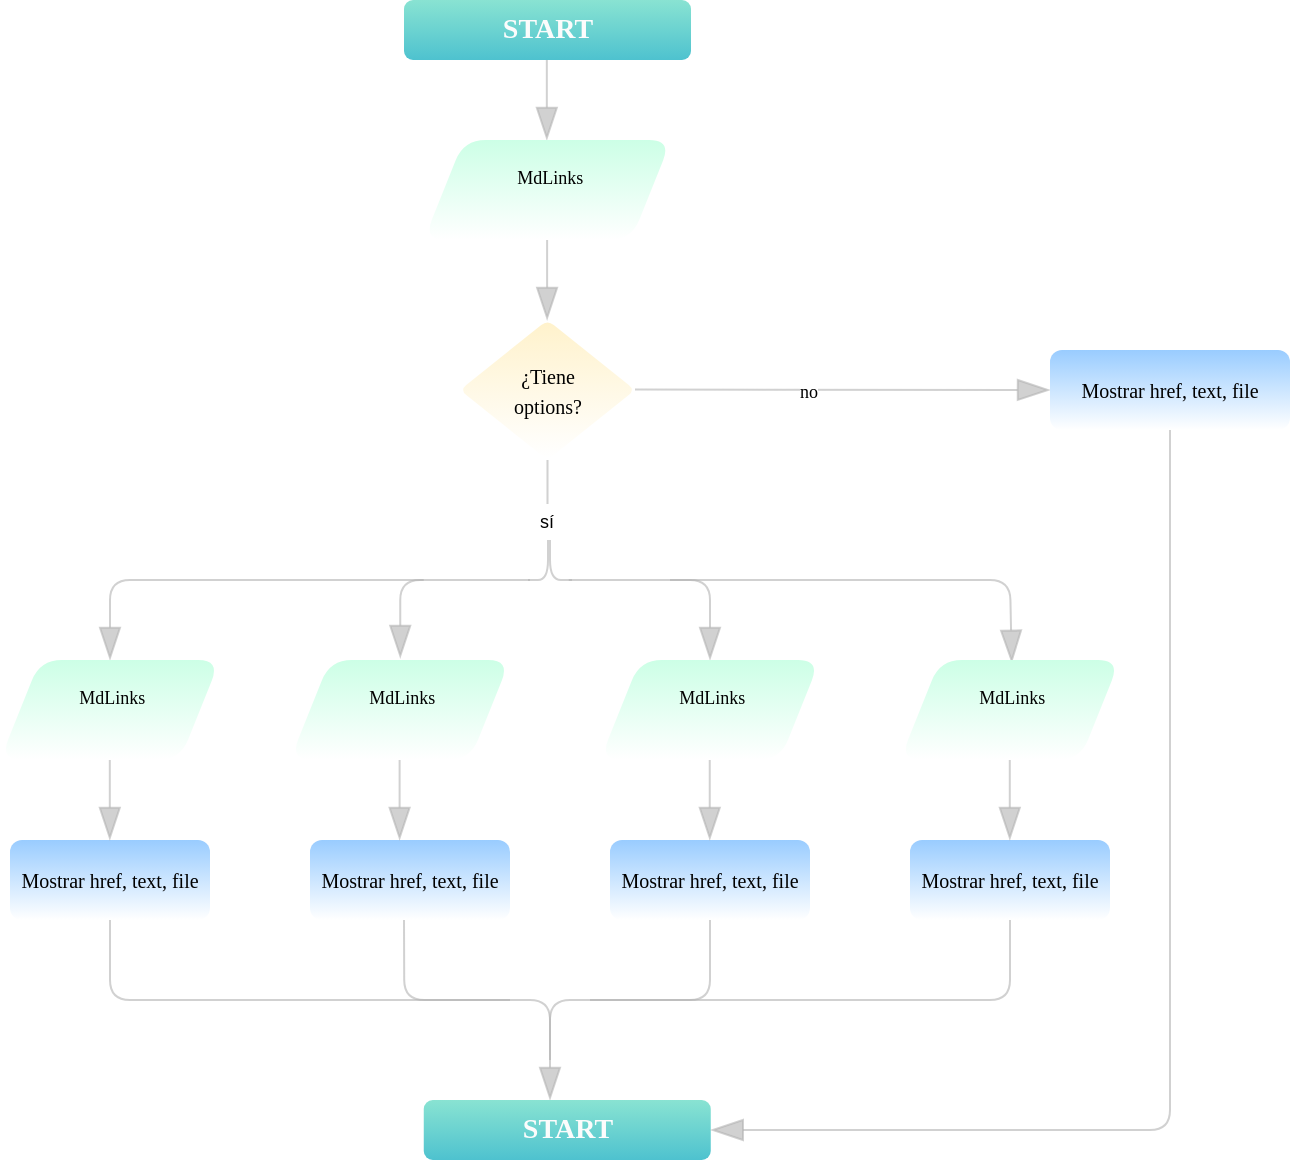 <mxfile version="15.3.5" type="github" pages="2">
  <diagram id="C5RBs43oDa-KdzZeNtuy" name="Page-1">
    <mxGraphModel dx="1543" dy="866" grid="1" gridSize="10" guides="1" tooltips="1" connect="1" arrows="1" fold="1" page="1" pageScale="1" pageWidth="827" pageHeight="1169" math="0" shadow="0">
      <root>
        <mxCell id="WIyWlLk6GJQsqaUBKTNV-0" />
        <mxCell id="WIyWlLk6GJQsqaUBKTNV-1" parent="WIyWlLk6GJQsqaUBKTNV-0" />
        <mxCell id="OYclKMu_95USPac68Z9W-0" value="&lt;font style=&quot;font-size: 14px&quot; color=&quot;#fcfcfc&quot; face=&quot;Poppins&quot; data-font-src=&quot;https://fonts.googleapis.com/css?family=Poppins&quot;&gt;&lt;b&gt;START&lt;/b&gt;&lt;/font&gt;" style="rounded=1;whiteSpace=wrap;html=1;hachureGap=4;pointerEvents=0;fillColor=#4EC2CF;strokeColor=none;shadow=0;glass=0;sketch=0;gradientDirection=north;gradientColor=#89E3D2;" vertex="1" parent="WIyWlLk6GJQsqaUBKTNV-1">
          <mxGeometry x="347" y="100" width="143.5" height="30" as="geometry" />
        </mxCell>
        <mxCell id="5vHS8GP_uj2Ly462BwhH-0" value="" style="endArrow=blockThin;html=1;startSize=14;endSize=14;sourcePerimeterSpacing=8;targetPerimeterSpacing=8;strokeColor=#B3B3B3;rounded=1;strokeWidth=1;endFill=1;opacity=60;" edge="1" parent="WIyWlLk6GJQsqaUBKTNV-1">
          <mxGeometry width="50" height="50" relative="1" as="geometry">
            <mxPoint x="418.41" y="130" as="sourcePoint" />
            <mxPoint x="418.41" y="170" as="targetPoint" />
          </mxGeometry>
        </mxCell>
        <mxCell id="G0NYwOw1oyBNTWF5aXl_-0" value="&lt;font face=&quot;Poppins&quot; style=&quot;font-size: 9px&quot;&gt;&amp;nbsp;MdLinks&lt;br&gt;&lt;br&gt;&lt;/font&gt;" style="shape=parallelogram;perimeter=parallelogramPerimeter;whiteSpace=wrap;html=1;fixedSize=1;shadow=0;glass=1;sketch=0;hachureGap=4;pointerEvents=0;fillColor=#CCFFE6;strokeColor=none;rounded=1;arcSize=22;align=center;gradientColor=#ffffff;" vertex="1" parent="WIyWlLk6GJQsqaUBKTNV-1">
          <mxGeometry x="356.88" y="170" width="123.75" height="50" as="geometry" />
        </mxCell>
        <mxCell id="-IG1O3hMklvKj96a-HAn-0" value="&lt;font face=&quot;Poppins&quot; data-font-src=&quot;https://fonts.googleapis.com/css?family=Poppins&quot; style=&quot;font-size: 10px&quot;&gt;&lt;font&gt;¿Tiene&lt;br&gt;&lt;/font&gt;&lt;font&gt;options?&lt;/font&gt;&lt;/font&gt;" style="rhombus;whiteSpace=wrap;html=1;rounded=1;shadow=0;glass=0;sketch=0;hachureGap=4;pointerEvents=0;strokeColor=none;fillColor=default;gradientDirection=north;arcSize=8;gradientColor=#FFF2CC;" vertex="1" parent="WIyWlLk6GJQsqaUBKTNV-1">
          <mxGeometry x="375" y="260" width="87.5" height="70" as="geometry" />
        </mxCell>
        <mxCell id="-IG1O3hMklvKj96a-HAn-2" value="" style="endArrow=blockThin;html=1;startSize=14;endSize=14;sourcePerimeterSpacing=8;targetPerimeterSpacing=8;strokeColor=#B3B3B3;rounded=1;strokeWidth=1;endFill=1;opacity=60;" edge="1" parent="WIyWlLk6GJQsqaUBKTNV-1">
          <mxGeometry width="50" height="50" relative="1" as="geometry">
            <mxPoint x="418.55" y="220" as="sourcePoint" />
            <mxPoint x="418.55" y="260" as="targetPoint" />
          </mxGeometry>
        </mxCell>
        <mxCell id="-IG1O3hMklvKj96a-HAn-3" value="&lt;font style=&quot;font-size: 9px&quot;&gt;no&lt;/font&gt;" style="endArrow=blockThin;html=1;startSize=14;endSize=14;sourcePerimeterSpacing=8;targetPerimeterSpacing=8;strokeColor=#B3B3B3;rounded=1;strokeWidth=1;endFill=1;opacity=60;fontFamily=Poppins;fontSource=https%3A%2F%2Ffonts.googleapis.com%2Fcss%3Ffamily%3DPoppins;verticalAlign=middle;labelPosition=center;verticalLabelPosition=middle;align=center;" edge="1" parent="WIyWlLk6GJQsqaUBKTNV-1">
          <mxGeometry x="-0.166" width="50" height="50" relative="1" as="geometry">
            <mxPoint x="462.5" y="294.8" as="sourcePoint" />
            <mxPoint x="670" y="295" as="targetPoint" />
            <mxPoint as="offset" />
            <Array as="points" />
          </mxGeometry>
        </mxCell>
        <mxCell id="-IG1O3hMklvKj96a-HAn-4" value="&lt;span style=&quot;font-size: 10px&quot;&gt;Mostrar href, text, file&lt;br&gt;&lt;/span&gt;" style="rounded=1;whiteSpace=wrap;html=1;shadow=0;glass=0;sketch=0;hachureGap=4;pointerEvents=0;fontFamily=Poppins;fontSource=https%3A%2F%2Ffonts.googleapis.com%2Fcss%3Ffamily%3DPoppins;strokeColor=none;fillColor=#FFFFFF;gradientDirection=north;gradientColor=#99CCFF;" vertex="1" parent="WIyWlLk6GJQsqaUBKTNV-1">
          <mxGeometry x="670" y="275" width="120" height="40" as="geometry" />
        </mxCell>
        <mxCell id="DyFku1vf3bDfi78aZa8K-0" value="" style="endArrow=blockThin;html=1;fontFamily=Poppins;fontSource=https%3A%2F%2Ffonts.googleapis.com%2Fcss%3Ffamily%3DPoppins;startSize=10;endSize=14;sourcePerimeterSpacing=7;targetPerimeterSpacing=7;strokeColor=#B3B3B3;strokeWidth=1;align=right;verticalAlign=middle;opacity=60;endFill=1;entryX=0.5;entryY=0;entryDx=0;entryDy=0;" edge="1" parent="WIyWlLk6GJQsqaUBKTNV-1" target="DyFku1vf3bDfi78aZa8K-17">
          <mxGeometry width="50" height="50" relative="1" as="geometry">
            <mxPoint x="429.38" y="390" as="sourcePoint" />
            <mxPoint x="492.38" y="430" as="targetPoint" />
            <Array as="points">
              <mxPoint x="500" y="390" />
            </Array>
          </mxGeometry>
        </mxCell>
        <mxCell id="DyFku1vf3bDfi78aZa8K-1" value="" style="endArrow=blockThin;html=1;fontFamily=Poppins;fontSource=https%3A%2F%2Ffonts.googleapis.com%2Fcss%3Ffamily%3DPoppins;startSize=10;endSize=14;sourcePerimeterSpacing=7;targetPerimeterSpacing=7;strokeColor=#B3B3B3;strokeWidth=1;align=right;verticalAlign=middle;opacity=60;endFill=1;entryX=0.508;entryY=0.028;entryDx=0;entryDy=0;entryPerimeter=0;" edge="1" parent="WIyWlLk6GJQsqaUBKTNV-1" target="DyFku1vf3bDfi78aZa8K-15">
          <mxGeometry width="50" height="50" relative="1" as="geometry">
            <mxPoint x="480" y="390" as="sourcePoint" />
            <mxPoint x="631" y="430" as="targetPoint" />
            <Array as="points">
              <mxPoint x="650" y="390" />
            </Array>
          </mxGeometry>
        </mxCell>
        <mxCell id="DyFku1vf3bDfi78aZa8K-2" value="" style="endArrow=blockThin;html=1;fontFamily=Poppins;fontSource=https%3A%2F%2Ffonts.googleapis.com%2Fcss%3Ffamily%3DPoppins;startSize=10;endSize=14;sourcePerimeterSpacing=7;targetPerimeterSpacing=7;strokeColor=#B3B3B3;strokeWidth=1;align=right;verticalAlign=middle;opacity=60;endFill=1;" edge="1" parent="WIyWlLk6GJQsqaUBKTNV-1">
          <mxGeometry width="50" height="50" relative="1" as="geometry">
            <mxPoint x="410" y="390" as="sourcePoint" />
            <mxPoint x="345.13" y="429" as="targetPoint" />
            <Array as="points">
              <mxPoint x="345.13" y="390" />
            </Array>
          </mxGeometry>
        </mxCell>
        <mxCell id="DyFku1vf3bDfi78aZa8K-4" value="" style="endArrow=blockThin;html=1;fontFamily=Poppins;fontSource=https%3A%2F%2Ffonts.googleapis.com%2Fcss%3Ffamily%3DPoppins;startSize=10;endSize=14;sourcePerimeterSpacing=7;targetPerimeterSpacing=7;strokeColor=#B3B3B3;strokeWidth=1;align=right;verticalAlign=middle;opacity=60;endFill=1;entryX=0.5;entryY=0;entryDx=0;entryDy=0;" edge="1" parent="WIyWlLk6GJQsqaUBKTNV-1" target="DyFku1vf3bDfi78aZa8K-19">
          <mxGeometry width="50" height="50" relative="1" as="geometry">
            <mxPoint x="356.88" y="390" as="sourcePoint" />
            <mxPoint x="206.88" y="430" as="targetPoint" />
            <Array as="points">
              <mxPoint x="200" y="390" />
            </Array>
          </mxGeometry>
        </mxCell>
        <mxCell id="DyFku1vf3bDfi78aZa8K-7" value="" style="endArrow=none;html=1;startSize=14;endSize=14;sourcePerimeterSpacing=8;targetPerimeterSpacing=8;strokeColor=#B3B3B3;opacity=60;" edge="1" parent="WIyWlLk6GJQsqaUBKTNV-1">
          <mxGeometry width="50" height="50" relative="1" as="geometry">
            <mxPoint x="409" y="390" as="sourcePoint" />
            <mxPoint x="419" y="370" as="targetPoint" />
            <Array as="points">
              <mxPoint x="419" y="390" />
            </Array>
          </mxGeometry>
        </mxCell>
        <mxCell id="DyFku1vf3bDfi78aZa8K-8" value="" style="endArrow=none;html=1;startSize=14;endSize=14;sourcePerimeterSpacing=8;targetPerimeterSpacing=8;strokeColor=#B3B3B3;opacity=60;" edge="1" parent="WIyWlLk6GJQsqaUBKTNV-1">
          <mxGeometry width="50" height="50" relative="1" as="geometry">
            <mxPoint x="431" y="390" as="sourcePoint" />
            <mxPoint x="420" y="370" as="targetPoint" />
            <Array as="points">
              <mxPoint x="420" y="390" />
            </Array>
          </mxGeometry>
        </mxCell>
        <mxCell id="DyFku1vf3bDfi78aZa8K-10" value="" style="endArrow=none;html=1;startSize=14;endSize=14;sourcePerimeterSpacing=8;targetPerimeterSpacing=8;entryX=0.5;entryY=1;entryDx=0;entryDy=0;strokeColor=#B3B3B3;opacity=60;" edge="1" parent="WIyWlLk6GJQsqaUBKTNV-1" source="DyFku1vf3bDfi78aZa8K-11" target="-IG1O3hMklvKj96a-HAn-0">
          <mxGeometry width="50" height="50" relative="1" as="geometry">
            <mxPoint x="419" y="350" as="sourcePoint" />
            <mxPoint x="450" y="330" as="targetPoint" />
          </mxGeometry>
        </mxCell>
        <mxCell id="DyFku1vf3bDfi78aZa8K-11" value="&lt;font style=&quot;font-size: 9px&quot;&gt;sí&lt;/font&gt;" style="text;html=1;strokeColor=none;fillColor=none;align=center;verticalAlign=middle;whiteSpace=wrap;rounded=0;hachureGap=4;pointerEvents=0;" vertex="1" parent="WIyWlLk6GJQsqaUBKTNV-1">
          <mxGeometry x="408.13" y="360" width="21.25" as="geometry" />
        </mxCell>
        <mxCell id="DyFku1vf3bDfi78aZa8K-15" value="&lt;font face=&quot;Poppins&quot; style=&quot;font-size: 9px&quot;&gt;&amp;nbsp;MdLinks&lt;br&gt;&lt;br&gt;&lt;/font&gt;" style="shape=parallelogram;perimeter=parallelogramPerimeter;whiteSpace=wrap;html=1;fixedSize=1;shadow=0;glass=1;sketch=0;hachureGap=4;pointerEvents=0;fillColor=#CCFFE6;strokeColor=none;rounded=1;arcSize=22;align=center;gradientColor=#ffffff;" vertex="1" parent="WIyWlLk6GJQsqaUBKTNV-1">
          <mxGeometry x="595" y="430" width="110" height="50" as="geometry" />
        </mxCell>
        <mxCell id="DyFku1vf3bDfi78aZa8K-17" value="&lt;font face=&quot;Poppins&quot; style=&quot;font-size: 9px&quot;&gt;&amp;nbsp;MdLinks&lt;br&gt;&lt;br&gt;&lt;/font&gt;" style="shape=parallelogram;perimeter=parallelogramPerimeter;whiteSpace=wrap;html=1;fixedSize=1;shadow=0;glass=1;sketch=0;hachureGap=4;pointerEvents=0;fillColor=#CCFFE6;strokeColor=none;rounded=1;arcSize=22;align=center;gradientColor=#ffffff;" vertex="1" parent="WIyWlLk6GJQsqaUBKTNV-1">
          <mxGeometry x="445" y="430" width="110" height="50" as="geometry" />
        </mxCell>
        <mxCell id="DyFku1vf3bDfi78aZa8K-18" value="&lt;font face=&quot;Poppins&quot; style=&quot;font-size: 9px&quot;&gt;&amp;nbsp;MdLinks&lt;br&gt;&lt;br&gt;&lt;/font&gt;" style="shape=parallelogram;perimeter=parallelogramPerimeter;whiteSpace=wrap;html=1;fixedSize=1;shadow=0;glass=1;sketch=0;hachureGap=4;pointerEvents=0;fillColor=#CCFFE6;strokeColor=none;rounded=1;arcSize=22;align=center;gradientColor=#ffffff;" vertex="1" parent="WIyWlLk6GJQsqaUBKTNV-1">
          <mxGeometry x="290" y="430" width="110" height="50" as="geometry" />
        </mxCell>
        <mxCell id="DyFku1vf3bDfi78aZa8K-19" value="&lt;font face=&quot;Poppins&quot; style=&quot;font-size: 9px&quot;&gt;&amp;nbsp;MdLinks&lt;br&gt;&lt;br&gt;&lt;/font&gt;" style="shape=parallelogram;perimeter=parallelogramPerimeter;whiteSpace=wrap;html=1;fixedSize=1;shadow=0;glass=1;sketch=0;hachureGap=4;pointerEvents=0;fillColor=#CCFFE6;strokeColor=none;rounded=1;arcSize=22;align=center;gradientColor=#ffffff;" vertex="1" parent="WIyWlLk6GJQsqaUBKTNV-1">
          <mxGeometry x="145" y="430" width="110" height="50" as="geometry" />
        </mxCell>
        <mxCell id="DyFku1vf3bDfi78aZa8K-21" value="&lt;span style=&quot;font-size: 10px&quot;&gt;Mostrar href, text, file&lt;br&gt;&lt;/span&gt;" style="rounded=1;whiteSpace=wrap;html=1;shadow=0;glass=0;sketch=0;hachureGap=4;pointerEvents=0;fontFamily=Poppins;fontSource=https%3A%2F%2Ffonts.googleapis.com%2Fcss%3Ffamily%3DPoppins;strokeColor=none;fillColor=#FFFFFF;gradientDirection=north;gradientColor=#99CCFF;" vertex="1" parent="WIyWlLk6GJQsqaUBKTNV-1">
          <mxGeometry x="600" y="520" width="100" height="40" as="geometry" />
        </mxCell>
        <mxCell id="DyFku1vf3bDfi78aZa8K-22" value="&lt;span style=&quot;font-size: 10px&quot;&gt;Mostrar href, text, file&lt;br&gt;&lt;/span&gt;" style="rounded=1;whiteSpace=wrap;html=1;shadow=0;glass=0;sketch=0;hachureGap=4;pointerEvents=0;fontFamily=Poppins;fontSource=https%3A%2F%2Ffonts.googleapis.com%2Fcss%3Ffamily%3DPoppins;strokeColor=none;fillColor=#FFFFFF;gradientDirection=north;gradientColor=#99CCFF;" vertex="1" parent="WIyWlLk6GJQsqaUBKTNV-1">
          <mxGeometry x="450" y="520" width="100" height="40" as="geometry" />
        </mxCell>
        <mxCell id="DyFku1vf3bDfi78aZa8K-23" value="&lt;span style=&quot;font-size: 10px&quot;&gt;Mostrar href, text, file&lt;br&gt;&lt;/span&gt;" style="rounded=1;whiteSpace=wrap;html=1;shadow=0;glass=0;sketch=0;hachureGap=4;pointerEvents=0;fontFamily=Poppins;fontSource=https%3A%2F%2Ffonts.googleapis.com%2Fcss%3Ffamily%3DPoppins;strokeColor=none;fillColor=#FFFFFF;gradientDirection=north;gradientColor=#99CCFF;" vertex="1" parent="WIyWlLk6GJQsqaUBKTNV-1">
          <mxGeometry x="300" y="520" width="100" height="40" as="geometry" />
        </mxCell>
        <mxCell id="DyFku1vf3bDfi78aZa8K-24" value="&lt;span style=&quot;font-size: 10px&quot;&gt;Mostrar href, text, file&lt;br&gt;&lt;/span&gt;" style="rounded=1;whiteSpace=wrap;html=1;shadow=0;glass=0;sketch=0;hachureGap=4;pointerEvents=0;fontFamily=Poppins;fontSource=https%3A%2F%2Ffonts.googleapis.com%2Fcss%3Ffamily%3DPoppins;strokeColor=none;fillColor=#FFFFFF;gradientDirection=north;gradientColor=#99CCFF;" vertex="1" parent="WIyWlLk6GJQsqaUBKTNV-1">
          <mxGeometry x="150" y="520" width="100" height="40" as="geometry" />
        </mxCell>
        <mxCell id="DyFku1vf3bDfi78aZa8K-25" value="" style="endArrow=blockThin;html=1;startSize=14;endSize=14;sourcePerimeterSpacing=8;targetPerimeterSpacing=8;strokeColor=#B3B3B3;rounded=1;strokeWidth=1;endFill=1;opacity=60;" edge="1" parent="WIyWlLk6GJQsqaUBKTNV-1">
          <mxGeometry width="50" height="50" relative="1" as="geometry">
            <mxPoint x="344.8" y="480.0" as="sourcePoint" />
            <mxPoint x="344.8" y="520.0" as="targetPoint" />
          </mxGeometry>
        </mxCell>
        <mxCell id="DyFku1vf3bDfi78aZa8K-26" value="" style="endArrow=blockThin;html=1;startSize=14;endSize=14;sourcePerimeterSpacing=8;targetPerimeterSpacing=8;strokeColor=#B3B3B3;rounded=1;strokeWidth=1;endFill=1;opacity=60;" edge="1" parent="WIyWlLk6GJQsqaUBKTNV-1">
          <mxGeometry width="50" height="50" relative="1" as="geometry">
            <mxPoint x="199.9" y="480" as="sourcePoint" />
            <mxPoint x="199.9" y="520" as="targetPoint" />
          </mxGeometry>
        </mxCell>
        <mxCell id="DyFku1vf3bDfi78aZa8K-29" value="" style="endArrow=blockThin;html=1;startSize=14;endSize=14;sourcePerimeterSpacing=8;targetPerimeterSpacing=8;strokeColor=#B3B3B3;rounded=1;strokeWidth=1;endFill=1;opacity=60;" edge="1" parent="WIyWlLk6GJQsqaUBKTNV-1">
          <mxGeometry width="50" height="50" relative="1" as="geometry">
            <mxPoint x="499.88" y="480.0" as="sourcePoint" />
            <mxPoint x="499.88" y="520.0" as="targetPoint" />
          </mxGeometry>
        </mxCell>
        <mxCell id="DyFku1vf3bDfi78aZa8K-30" value="" style="endArrow=blockThin;html=1;startSize=14;endSize=14;sourcePerimeterSpacing=8;targetPerimeterSpacing=8;strokeColor=#B3B3B3;rounded=1;strokeWidth=1;endFill=1;opacity=60;" edge="1" parent="WIyWlLk6GJQsqaUBKTNV-1">
          <mxGeometry width="50" height="50" relative="1" as="geometry">
            <mxPoint x="649.9" y="480.0" as="sourcePoint" />
            <mxPoint x="649.9" y="520.0" as="targetPoint" />
          </mxGeometry>
        </mxCell>
        <mxCell id="DyFku1vf3bDfi78aZa8K-31" value="" style="endArrow=none;html=1;startSize=14;endSize=14;sourcePerimeterSpacing=8;targetPerimeterSpacing=8;strokeColor=#B3B3B3;opacity=60;entryX=0.5;entryY=1;entryDx=0;entryDy=0;" edge="1" parent="WIyWlLk6GJQsqaUBKTNV-1" target="DyFku1vf3bDfi78aZa8K-21">
          <mxGeometry width="50" height="50" relative="1" as="geometry">
            <mxPoint x="420" y="630" as="sourcePoint" />
            <mxPoint x="650" y="570" as="targetPoint" />
            <Array as="points">
              <mxPoint x="420" y="600" />
              <mxPoint x="650" y="600" />
            </Array>
          </mxGeometry>
        </mxCell>
        <mxCell id="DyFku1vf3bDfi78aZa8K-33" value="" style="endArrow=none;html=1;startSize=14;endSize=14;sourcePerimeterSpacing=8;targetPerimeterSpacing=8;strokeColor=#B3B3B3;opacity=60;" edge="1" parent="WIyWlLk6GJQsqaUBKTNV-1">
          <mxGeometry width="50" height="50" relative="1" as="geometry">
            <mxPoint x="400" y="600" as="sourcePoint" />
            <mxPoint x="347.0" y="560" as="targetPoint" />
            <Array as="points">
              <mxPoint x="347.14" y="600" />
            </Array>
          </mxGeometry>
        </mxCell>
        <mxCell id="DyFku1vf3bDfi78aZa8K-35" value="" style="endArrow=none;html=1;startSize=14;endSize=14;sourcePerimeterSpacing=8;targetPerimeterSpacing=8;strokeColor=#B3B3B3;opacity=60;entryX=0.5;entryY=1;entryDx=0;entryDy=0;" edge="1" parent="WIyWlLk6GJQsqaUBKTNV-1" target="DyFku1vf3bDfi78aZa8K-24">
          <mxGeometry width="50" height="50" relative="1" as="geometry">
            <mxPoint x="420" y="630" as="sourcePoint" />
            <mxPoint x="199.86" y="590" as="targetPoint" />
            <Array as="points">
              <mxPoint x="420" y="600" />
              <mxPoint x="200" y="600" />
            </Array>
          </mxGeometry>
        </mxCell>
        <mxCell id="DyFku1vf3bDfi78aZa8K-37" value="" style="endArrow=blockThin;html=1;startSize=14;endSize=14;sourcePerimeterSpacing=8;targetPerimeterSpacing=8;strokeColor=#B3B3B3;rounded=1;strokeWidth=1;endFill=1;opacity=60;" edge="1" parent="WIyWlLk6GJQsqaUBKTNV-1">
          <mxGeometry width="50" height="50" relative="1" as="geometry">
            <mxPoint x="420" y="630" as="sourcePoint" />
            <mxPoint x="420" y="650" as="targetPoint" />
          </mxGeometry>
        </mxCell>
        <mxCell id="DyFku1vf3bDfi78aZa8K-38" value="" style="endArrow=none;html=1;startSize=14;endSize=14;sourcePerimeterSpacing=8;targetPerimeterSpacing=8;strokeColor=#B3B3B3;opacity=60;entryX=0.5;entryY=1;entryDx=0;entryDy=0;" edge="1" parent="WIyWlLk6GJQsqaUBKTNV-1">
          <mxGeometry width="50" height="50" relative="1" as="geometry">
            <mxPoint x="440" y="600" as="sourcePoint" />
            <mxPoint x="500.0" y="560" as="targetPoint" />
            <Array as="points">
              <mxPoint x="500" y="600" />
            </Array>
          </mxGeometry>
        </mxCell>
        <mxCell id="DyFku1vf3bDfi78aZa8K-39" value="&lt;font style=&quot;font-size: 14px&quot; color=&quot;#fcfcfc&quot; face=&quot;Poppins&quot; data-font-src=&quot;https://fonts.googleapis.com/css?family=Poppins&quot;&gt;&lt;b&gt;START&lt;/b&gt;&lt;/font&gt;" style="rounded=1;whiteSpace=wrap;html=1;hachureGap=4;pointerEvents=0;fillColor=#4EC2CF;strokeColor=none;shadow=0;glass=0;sketch=0;gradientDirection=north;gradientColor=#89E3D2;" vertex="1" parent="WIyWlLk6GJQsqaUBKTNV-1">
          <mxGeometry x="356.88" y="650" width="143.5" height="30" as="geometry" />
        </mxCell>
        <mxCell id="DyFku1vf3bDfi78aZa8K-40" value="" style="endArrow=blockThin;html=1;fontFamily=Poppins;fontSource=https%3A%2F%2Ffonts.googleapis.com%2Fcss%3Ffamily%3DPoppins;startSize=10;endSize=14;sourcePerimeterSpacing=7;targetPerimeterSpacing=7;strokeColor=#B3B3B3;strokeWidth=1;align=right;verticalAlign=middle;opacity=60;endFill=1;entryX=1;entryY=0.5;entryDx=0;entryDy=0;exitX=0.5;exitY=1;exitDx=0;exitDy=0;" edge="1" parent="WIyWlLk6GJQsqaUBKTNV-1" source="-IG1O3hMklvKj96a-HAn-4" target="DyFku1vf3bDfi78aZa8K-39">
          <mxGeometry width="50" height="50" relative="1" as="geometry">
            <mxPoint x="730" y="350" as="sourcePoint" />
            <mxPoint x="900.88" y="391.4" as="targetPoint" />
            <Array as="points">
              <mxPoint x="730" y="665" />
            </Array>
          </mxGeometry>
        </mxCell>
      </root>
    </mxGraphModel>
  </diagram>
  <diagram id="QHuL4XXukO6EPlNWGHLC" name="Page-2">
    <mxGraphModel dx="431" dy="1411" grid="1" gridSize="10" guides="1" tooltips="1" connect="1" arrows="1" fold="1" page="1" pageScale="1" pageWidth="827" pageHeight="1169" math="0" shadow="0">
      <root>
        <mxCell id="2HKKLLd31zWiuBAIn60T-0" />
        <mxCell id="2HKKLLd31zWiuBAIn60T-1" parent="2HKKLLd31zWiuBAIn60T-0" />
        <mxCell id="2HKKLLd31zWiuBAIn60T-2" value="&lt;font style=&quot;font-size: 14px&quot; color=&quot;#fcfcfc&quot; face=&quot;Poppins&quot; data-font-src=&quot;https://fonts.googleapis.com/css?family=Poppins&quot;&gt;&lt;b&gt;START&lt;/b&gt;&lt;/font&gt;" style="rounded=1;whiteSpace=wrap;html=1;hachureGap=4;pointerEvents=0;fillColor=#4EC2CF;strokeColor=none;shadow=0;glass=0;sketch=0;gradientDirection=north;gradientColor=#89E3D2;" vertex="1" parent="2HKKLLd31zWiuBAIn60T-1">
          <mxGeometry x="344.5" y="-66" width="143.5" height="30" as="geometry" />
        </mxCell>
        <mxCell id="2HKKLLd31zWiuBAIn60T-3" value="&lt;font face=&quot;Poppins&quot; data-font-src=&quot;https://fonts.googleapis.com/css?family=Poppins&quot; style=&quot;font-size: 10px&quot;&gt;ingresar Path&lt;/font&gt;" style="shape=parallelogram;perimeter=parallelogramPerimeter;whiteSpace=wrap;html=1;fixedSize=1;shadow=0;glass=1;sketch=0;hachureGap=4;pointerEvents=0;fillColor=#CCFFE6;strokeColor=none;rounded=1;arcSize=24;gradientColor=#ffffff;" vertex="1" parent="2HKKLLd31zWiuBAIn60T-1">
          <mxGeometry x="355.25" y="110" width="122.5" height="40" as="geometry" />
        </mxCell>
        <mxCell id="2HKKLLd31zWiuBAIn60T-4" value="&lt;font face=&quot;Poppins&quot; data-font-src=&quot;https://fonts.googleapis.com/css?family=Poppins&quot; style=&quot;font-size: 10px&quot;&gt;&lt;font&gt;resolver para que &lt;br&gt;&lt;/font&gt;&lt;font&gt;Path&amp;nbsp;sea absoluta&lt;/font&gt;&lt;/font&gt;" style="shape=parallelogram;perimeter=parallelogramPerimeter;whiteSpace=wrap;html=1;fixedSize=1;shadow=0;glass=1;sketch=0;hachureGap=4;pointerEvents=0;fillColor=#CCFFE6;strokeColor=none;rounded=1;arcSize=22;align=center;gradientColor=#ffffff;" vertex="1" parent="2HKKLLd31zWiuBAIn60T-1">
          <mxGeometry x="351.25" y="190" width="130" height="50" as="geometry" />
        </mxCell>
        <mxCell id="2HKKLLd31zWiuBAIn60T-5" value="" style="endArrow=blockThin;html=1;startSize=14;endSize=14;sourcePerimeterSpacing=8;targetPerimeterSpacing=8;strokeColor=#B3B3B3;rounded=1;strokeWidth=1;endFill=1;opacity=60;" edge="1" parent="2HKKLLd31zWiuBAIn60T-1">
          <mxGeometry width="50" height="50" relative="1" as="geometry">
            <mxPoint x="416.3" y="70" as="sourcePoint" />
            <mxPoint x="416.3" y="110" as="targetPoint" />
          </mxGeometry>
        </mxCell>
        <mxCell id="2HKKLLd31zWiuBAIn60T-6" value="&lt;font face=&quot;Poppins&quot; data-font-src=&quot;https://fonts.googleapis.com/css?family=Poppins&quot; style=&quot;font-size: 10px&quot;&gt;&lt;font&gt;¿Existe&lt;br&gt;&lt;/font&gt;&lt;font&gt;&amp;nbsp;Path?&lt;/font&gt;&lt;/font&gt;" style="rhombus;whiteSpace=wrap;html=1;rounded=1;shadow=0;glass=0;sketch=0;hachureGap=4;pointerEvents=0;strokeColor=none;fillColor=default;gradientDirection=north;arcSize=8;gradientColor=#FFF2CC;" vertex="1" parent="2HKKLLd31zWiuBAIn60T-1">
          <mxGeometry x="375" y="280" width="87.5" height="70" as="geometry" />
        </mxCell>
        <mxCell id="2HKKLLd31zWiuBAIn60T-7" value="&lt;font style=&quot;font-size: 9px&quot;&gt;sí&lt;/font&gt;" style="endArrow=blockThin;html=1;startSize=10;endSize=14;sourcePerimeterSpacing=7;targetPerimeterSpacing=7;strokeColor=#B3B3B3;rounded=1;strokeWidth=1;endFill=1;opacity=60;fontFamily=Poppins;fontSource=https%3A%2F%2Ffonts.googleapis.com%2Fcss%3Ffamily%3DPoppins;verticalAlign=middle;labelPosition=center;verticalLabelPosition=middle;align=center;" edge="1" parent="2HKKLLd31zWiuBAIn60T-1">
          <mxGeometry x="-0.216" width="50" height="50" relative="1" as="geometry">
            <mxPoint x="420.24" y="350" as="sourcePoint" />
            <mxPoint x="420" y="401" as="targetPoint" />
            <mxPoint as="offset" />
          </mxGeometry>
        </mxCell>
        <mxCell id="2HKKLLd31zWiuBAIn60T-8" value="&lt;font face=&quot;Poppins&quot; data-font-src=&quot;https://fonts.googleapis.com/css?family=Poppins&quot; style=&quot;font-size: 10px&quot;&gt;&lt;font&gt;¿Existe&lt;br&gt;&lt;/font&gt;&lt;font&gt;&amp;nbsp;Directorio?&lt;/font&gt;&lt;/font&gt;" style="rhombus;whiteSpace=wrap;html=1;rounded=1;shadow=0;glass=0;sketch=0;hachureGap=4;pointerEvents=0;strokeColor=none;fillColor=default;gradientDirection=north;arcSize=8;gradientColor=#FFF2CC;" vertex="1" parent="2HKKLLd31zWiuBAIn60T-1">
          <mxGeometry x="373.75" y="400" width="90" height="70" as="geometry" />
        </mxCell>
        <mxCell id="2HKKLLd31zWiuBAIn60T-9" value="&lt;font style=&quot;font-size: 9px&quot;&gt;sí&lt;/font&gt;" style="endArrow=blockThin;html=1;startSize=14;endSize=14;sourcePerimeterSpacing=8;targetPerimeterSpacing=8;strokeColor=#B3B3B3;rounded=1;strokeWidth=1;endFill=1;opacity=60;fontFamily=Poppins;fontSource=https%3A%2F%2Ffonts.googleapis.com%2Fcss%3Ffamily%3DPoppins;verticalAlign=middle;entryX=1;entryY=0.5;entryDx=0;entryDy=0;exitX=0.021;exitY=0.518;exitDx=0;exitDy=0;exitPerimeter=0;" edge="1" parent="2HKKLLd31zWiuBAIn60T-1" source="2HKKLLd31zWiuBAIn60T-8" target="2HKKLLd31zWiuBAIn60T-10">
          <mxGeometry x="-0.2" width="50" height="50" relative="1" as="geometry">
            <mxPoint x="380.24" y="440" as="sourcePoint" />
            <mxPoint x="380.0" y="490" as="targetPoint" />
            <mxPoint as="offset" />
          </mxGeometry>
        </mxCell>
        <mxCell id="2HKKLLd31zWiuBAIn60T-10" value="&lt;font style=&quot;font-size: 10px&quot; face=&quot;Poppins&quot; data-font-src=&quot;https://fonts.googleapis.com/css?family=Poppins&quot;&gt;Abrir directorio &lt;br&gt;y mostrar&lt;br&gt;&amp;nbsp;archivos&lt;/font&gt;" style="shape=parallelogram;perimeter=parallelogramPerimeter;whiteSpace=wrap;html=1;fixedSize=1;shadow=0;glass=1;sketch=0;hachureGap=4;pointerEvents=0;fillColor=#CCFFE6;strokeColor=none;rounded=1;arcSize=21;align=center;gradientColor=#ffffff;" vertex="1" parent="2HKKLLd31zWiuBAIn60T-1">
          <mxGeometry x="190.5" y="405" width="129.5" height="60" as="geometry" />
        </mxCell>
        <mxCell id="2HKKLLd31zWiuBAIn60T-11" value="" style="endArrow=block;html=1;startSize=14;endSize=14;sourcePerimeterSpacing=8;targetPerimeterSpacing=8;strokeColor=#B3B3B3;rounded=1;strokeWidth=1;endFill=1;opacity=60;exitX=0.5;exitY=1;exitDx=0;exitDy=0;entryX=0.5;entryY=0;entryDx=0;entryDy=0;" edge="1" parent="2HKKLLd31zWiuBAIn60T-1" source="2HKKLLd31zWiuBAIn60T-10" target="2HKKLLd31zWiuBAIn60T-12">
          <mxGeometry width="50" height="50" relative="1" as="geometry">
            <mxPoint x="350" y="550" as="sourcePoint" />
            <mxPoint x="320" y="549.58" as="targetPoint" />
          </mxGeometry>
        </mxCell>
        <mxCell id="2HKKLLd31zWiuBAIn60T-12" value="&lt;font face=&quot;Poppins&quot; data-font-src=&quot;https://fonts.googleapis.com/css?family=Poppins&quot; style=&quot;font-size: 10px&quot;&gt;¿El&amp;nbsp; Directorio&lt;br&gt;está vacío?&lt;/font&gt;" style="rhombus;whiteSpace=wrap;html=1;rounded=1;shadow=0;glass=0;sketch=0;hachureGap=4;pointerEvents=0;strokeColor=none;fillColor=default;gradientDirection=north;arcSize=8;gradientColor=#FFF2CC;" vertex="1" parent="2HKKLLd31zWiuBAIn60T-1">
          <mxGeometry x="210.25" y="507.5" width="90" height="85" as="geometry" />
        </mxCell>
        <mxCell id="2HKKLLd31zWiuBAIn60T-13" value="&lt;font style=&quot;font-size: 9px&quot;&gt;no&lt;/font&gt;" style="endArrow=blockThin;html=1;startSize=14;endSize=14;sourcePerimeterSpacing=8;targetPerimeterSpacing=8;strokeColor=#B3B3B3;rounded=1;strokeWidth=1;endFill=1;opacity=60;fontFamily=Poppins;fontSource=https%3A%2F%2Ffonts.googleapis.com%2Fcss%3Ffamily%3DPoppins;verticalAlign=middle;exitX=1;exitY=0.5;exitDx=0;exitDy=0;" edge="1" parent="2HKKLLd31zWiuBAIn60T-1" source="2HKKLLd31zWiuBAIn60T-12">
          <mxGeometry x="-0.2" width="50" height="50" relative="1" as="geometry">
            <mxPoint x="320.24" y="542.5" as="sourcePoint" />
            <mxPoint x="360" y="550" as="targetPoint" />
            <mxPoint as="offset" />
            <Array as="points" />
          </mxGeometry>
        </mxCell>
        <mxCell id="2HKKLLd31zWiuBAIn60T-14" value="" style="endArrow=blockThin;html=1;startSize=14;endSize=14;sourcePerimeterSpacing=8;targetPerimeterSpacing=8;strokeColor=#B3B3B3;rounded=1;strokeWidth=1;endFill=1;opacity=60;" edge="1" parent="2HKKLLd31zWiuBAIn60T-1">
          <mxGeometry width="50" height="50" relative="1" as="geometry">
            <mxPoint x="416.05" y="150" as="sourcePoint" />
            <mxPoint x="416.05" y="190" as="targetPoint" />
          </mxGeometry>
        </mxCell>
        <mxCell id="2HKKLLd31zWiuBAIn60T-15" value="" style="endArrow=blockThin;html=1;startSize=14;endSize=14;sourcePerimeterSpacing=8;targetPerimeterSpacing=8;strokeColor=#B3B3B3;rounded=1;strokeWidth=1;endFill=1;opacity=60;" edge="1" parent="2HKKLLd31zWiuBAIn60T-1">
          <mxGeometry width="50" height="50" relative="1" as="geometry">
            <mxPoint x="417.08" y="240" as="sourcePoint" />
            <mxPoint x="417.08" y="280" as="targetPoint" />
          </mxGeometry>
        </mxCell>
        <mxCell id="2HKKLLd31zWiuBAIn60T-16" value="&lt;font style=&quot;font-size: 9px&quot;&gt;no&lt;/font&gt;" style="endArrow=blockThin;html=1;startSize=14;endSize=14;sourcePerimeterSpacing=8;targetPerimeterSpacing=8;strokeColor=#B3B3B3;rounded=1;strokeWidth=1;endFill=1;opacity=60;fontFamily=Poppins;fontSource=https%3A%2F%2Ffonts.googleapis.com%2Fcss%3Ffamily%3DPoppins;verticalAlign=middle;labelPosition=center;verticalLabelPosition=middle;align=center;entryX=0;entryY=0.5;entryDx=0;entryDy=0;" edge="1" parent="2HKKLLd31zWiuBAIn60T-1" target="2HKKLLd31zWiuBAIn60T-17">
          <mxGeometry x="-0.166" width="50" height="50" relative="1" as="geometry">
            <mxPoint x="462.74" y="320" as="sourcePoint" />
            <mxPoint x="600" y="320" as="targetPoint" />
            <mxPoint as="offset" />
            <Array as="points" />
          </mxGeometry>
        </mxCell>
        <mxCell id="2HKKLLd31zWiuBAIn60T-17" value="&lt;font style=&quot;font-size: 10px&quot;&gt;La ruta ingresada &lt;br&gt;no existe&lt;/font&gt;" style="rounded=1;whiteSpace=wrap;html=1;shadow=0;glass=0;sketch=0;hachureGap=4;pointerEvents=0;fontFamily=Poppins;fontSource=https%3A%2F%2Ffonts.googleapis.com%2Fcss%3Ffamily%3DPoppins;strokeColor=none;fillColor=#FFFFFF;gradientDirection=north;gradientColor=#99CCFF;" vertex="1" parent="2HKKLLd31zWiuBAIn60T-1">
          <mxGeometry x="680" y="300" width="120" height="40" as="geometry" />
        </mxCell>
        <mxCell id="2HKKLLd31zWiuBAIn60T-18" value="&lt;font style=&quot;font-size: 14px&quot; color=&quot;#fcfcfc&quot; face=&quot;Poppins&quot; data-font-src=&quot;https://fonts.googleapis.com/css?family=Poppins&quot;&gt;&lt;b&gt;END&lt;/b&gt;&lt;/font&gt;" style="rounded=1;whiteSpace=wrap;html=1;hachureGap=4;pointerEvents=0;fillColor=#4EC2CF;strokeColor=none;shadow=1;glass=0;sketch=0;gradientDirection=north;gradientColor=#89E3D2;" vertex="1" parent="2HKKLLd31zWiuBAIn60T-1">
          <mxGeometry x="348.25" y="1200" width="140" height="30" as="geometry" />
        </mxCell>
        <mxCell id="2HKKLLd31zWiuBAIn60T-19" value="&lt;font face=&quot;Poppins&quot; style=&quot;font-size: 9px&quot;&gt;&lt;span style=&quot;font-size: 10px&quot;&gt;Filtrar array&lt;br&gt;&amp;nbsp;para solo obtener&lt;br&gt;&amp;nbsp;archivos MD&lt;/span&gt;&lt;/font&gt;" style="shape=parallelogram;perimeter=parallelogramPerimeter;whiteSpace=wrap;html=1;fixedSize=1;shadow=0;glass=1;sketch=0;hachureGap=4;pointerEvents=0;fillColor=#CCFFE6;strokeColor=none;rounded=1;arcSize=21;align=center;gradientColor=#ffffff;" vertex="1" parent="2HKKLLd31zWiuBAIn60T-1">
          <mxGeometry x="348.25" y="520" width="141.75" height="60" as="geometry" />
        </mxCell>
        <mxCell id="2HKKLLd31zWiuBAIn60T-20" value="&lt;font style=&quot;font-size: 9px&quot;&gt;no&lt;/font&gt;" style="endArrow=blockThin;html=1;startSize=10;endSize=14;sourcePerimeterSpacing=7;targetPerimeterSpacing=7;strokeColor=#B3B3B3;rounded=1;strokeWidth=1;endFill=1;opacity=60;fontFamily=Poppins;fontSource=https%3A%2F%2Ffonts.googleapis.com%2Fcss%3Ffamily%3DPoppins;verticalAlign=middle;labelPosition=center;verticalLabelPosition=middle;align=center;" edge="1" parent="2HKKLLd31zWiuBAIn60T-1">
          <mxGeometry x="-0.216" width="50" height="50" relative="1" as="geometry">
            <mxPoint x="419.0" y="469" as="sourcePoint" />
            <mxPoint x="418.55" y="520" as="targetPoint" />
            <mxPoint as="offset" />
          </mxGeometry>
        </mxCell>
        <mxCell id="2HKKLLd31zWiuBAIn60T-21" value="&lt;font face=&quot;Poppins&quot; data-font-src=&quot;https://fonts.googleapis.com/css?family=Poppins&quot; style=&quot;font-size: 9px&quot;&gt;&lt;font&gt;¿Hay &lt;br&gt;archivos MD&amp;nbsp;&lt;/font&gt;&lt;font&gt;?&lt;/font&gt;&lt;/font&gt;" style="rhombus;whiteSpace=wrap;html=1;rounded=1;shadow=0;glass=0;sketch=0;hachureGap=4;pointerEvents=0;strokeColor=none;fillColor=default;gradientDirection=north;arcSize=8;gradientColor=#FFF2CC;" vertex="1" parent="2HKKLLd31zWiuBAIn60T-1">
          <mxGeometry x="374.5" y="620" width="87.5" height="70" as="geometry" />
        </mxCell>
        <mxCell id="2HKKLLd31zWiuBAIn60T-22" value="" style="endArrow=blockThin;html=1;startSize=14;endSize=14;sourcePerimeterSpacing=8;targetPerimeterSpacing=8;strokeColor=#B3B3B3;rounded=1;strokeWidth=1;endFill=1;opacity=60;" edge="1" parent="2HKKLLd31zWiuBAIn60T-1">
          <mxGeometry width="50" height="50" relative="1" as="geometry">
            <mxPoint x="418.55" y="580" as="sourcePoint" />
            <mxPoint x="418.55" y="620" as="targetPoint" />
          </mxGeometry>
        </mxCell>
        <mxCell id="2HKKLLd31zWiuBAIn60T-23" value="&lt;font style=&quot;font-size: 9px&quot;&gt;sí&lt;/font&gt;" style="endArrow=blockThin;html=1;startSize=10;endSize=14;sourcePerimeterSpacing=7;targetPerimeterSpacing=7;strokeColor=#B3B3B3;rounded=1;strokeWidth=1;endFill=1;opacity=60;fontFamily=Poppins;fontSource=https%3A%2F%2Ffonts.googleapis.com%2Fcss%3Ffamily%3DPoppins;verticalAlign=middle;labelPosition=center;verticalLabelPosition=middle;align=center;" edge="1" parent="2HKKLLd31zWiuBAIn60T-1">
          <mxGeometry x="-0.216" width="50" height="50" relative="1" as="geometry">
            <mxPoint x="418.79" y="690" as="sourcePoint" />
            <mxPoint x="418.55" y="741.0" as="targetPoint" />
            <mxPoint as="offset" />
          </mxGeometry>
        </mxCell>
        <mxCell id="2HKKLLd31zWiuBAIn60T-24" value="&lt;font face=&quot;Poppins&quot; data-font-src=&quot;https://fonts.googleapis.com/css?family=Poppins&quot; style=&quot;font-size: 9px&quot;&gt;&lt;font&gt;¿Tiene URLs&amp;nbsp;&lt;/font&gt;&lt;font&gt;?&lt;/font&gt;&lt;/font&gt;" style="rhombus;whiteSpace=wrap;html=1;rounded=1;shadow=0;glass=0;sketch=0;hachureGap=4;pointerEvents=0;strokeColor=none;fillColor=default;gradientDirection=north;arcSize=8;gradientColor=#FFF2CC;" vertex="1" parent="2HKKLLd31zWiuBAIn60T-1">
          <mxGeometry x="375" y="740" width="87.5" height="70" as="geometry" />
        </mxCell>
        <mxCell id="2HKKLLd31zWiuBAIn60T-25" value="&lt;font face=&quot;Poppins&quot; data-font-src=&quot;https://fonts.googleapis.com/css?family=Poppins&quot; style=&quot;font-size: 9px&quot;&gt;&lt;font&gt;¿validate = TRUE&amp;nbsp;&lt;/font&gt;&lt;font&gt;?&lt;/font&gt;&lt;/font&gt;" style="rhombus;whiteSpace=wrap;html=1;rounded=1;shadow=0;glass=0;sketch=0;hachureGap=4;pointerEvents=0;strokeColor=none;fillColor=default;gradientDirection=north;arcSize=8;gradientColor=#FFF2CC;" vertex="1" parent="2HKKLLd31zWiuBAIn60T-1">
          <mxGeometry x="374.5" y="860" width="87.5" height="70" as="geometry" />
        </mxCell>
        <mxCell id="2HKKLLd31zWiuBAIn60T-26" value="&lt;font style=&quot;font-size: 9px&quot;&gt;sí&lt;/font&gt;" style="endArrow=blockThin;html=1;startSize=10;endSize=14;sourcePerimeterSpacing=7;targetPerimeterSpacing=7;strokeColor=#B3B3B3;rounded=1;strokeWidth=1;endFill=1;opacity=60;fontFamily=Poppins;fontSource=https%3A%2F%2Ffonts.googleapis.com%2Fcss%3Ffamily%3DPoppins;verticalAlign=middle;labelPosition=center;verticalLabelPosition=middle;align=center;" edge="1" parent="2HKKLLd31zWiuBAIn60T-1">
          <mxGeometry x="-0.216" width="50" height="50" relative="1" as="geometry">
            <mxPoint x="418.87" y="810" as="sourcePoint" />
            <mxPoint x="418.63" y="861" as="targetPoint" />
            <mxPoint as="offset" />
          </mxGeometry>
        </mxCell>
        <mxCell id="2HKKLLd31zWiuBAIn60T-27" value="&lt;font face=&quot;Poppins&quot;&gt;&lt;span style=&quot;font-size: 10px&quot;&gt;HTTP&lt;br&gt;&amp;nbsp;REQUEST&lt;/span&gt;&lt;/font&gt;" style="shape=parallelogram;perimeter=parallelogramPerimeter;whiteSpace=wrap;html=1;fixedSize=1;shadow=0;glass=1;sketch=0;hachureGap=4;pointerEvents=0;fillColor=#CCFFE6;strokeColor=none;rounded=1;arcSize=22;align=center;gradientColor=#ffffff;" vertex="1" parent="2HKKLLd31zWiuBAIn60T-1">
          <mxGeometry x="353.25" y="980" width="130" height="50" as="geometry" />
        </mxCell>
        <mxCell id="2HKKLLd31zWiuBAIn60T-28" value="&lt;font face=&quot;Poppins&quot; style=&quot;font-size: 9px&quot;&gt;Retornar un arreglo de&lt;br&gt;&amp;nbsp;objetos que contienen :&amp;nbsp;&lt;br&gt;href, text, file, status, ok/fail&lt;br&gt;&lt;/font&gt;" style="shape=parallelogram;perimeter=parallelogramPerimeter;whiteSpace=wrap;html=1;fixedSize=1;shadow=0;glass=1;sketch=0;hachureGap=4;pointerEvents=0;fillColor=#CCFFE6;strokeColor=none;rounded=1;arcSize=22;align=center;gradientColor=#ffffff;" vertex="1" parent="2HKKLLd31zWiuBAIn60T-1">
          <mxGeometry x="337.75" y="1070" width="150" height="70" as="geometry" />
        </mxCell>
        <mxCell id="2HKKLLd31zWiuBAIn60T-29" value="&lt;font style=&quot;font-size: 9px&quot;&gt;sí&lt;/font&gt;" style="endArrow=blockThin;html=1;startSize=10;endSize=14;sourcePerimeterSpacing=7;targetPerimeterSpacing=7;strokeColor=#B3B3B3;rounded=1;strokeWidth=1;endFill=1;opacity=60;fontFamily=Poppins;fontSource=https%3A%2F%2Ffonts.googleapis.com%2Fcss%3Ffamily%3DPoppins;verticalAlign=middle;labelPosition=center;verticalLabelPosition=middle;align=center;" edge="1" parent="2HKKLLd31zWiuBAIn60T-1">
          <mxGeometry x="-0.216" width="50" height="50" relative="1" as="geometry">
            <mxPoint x="418.37" y="929" as="sourcePoint" />
            <mxPoint x="418.13" y="980" as="targetPoint" />
            <mxPoint as="offset" />
          </mxGeometry>
        </mxCell>
        <mxCell id="2HKKLLd31zWiuBAIn60T-30" value="" style="endArrow=blockThin;html=1;startSize=14;endSize=14;sourcePerimeterSpacing=8;targetPerimeterSpacing=8;strokeColor=#B3B3B3;rounded=1;strokeWidth=1;endFill=1;opacity=60;" edge="1" parent="2HKKLLd31zWiuBAIn60T-1">
          <mxGeometry width="50" height="50" relative="1" as="geometry">
            <mxPoint x="418.15" y="1030" as="sourcePoint" />
            <mxPoint x="418.15" y="1070" as="targetPoint" />
          </mxGeometry>
        </mxCell>
        <mxCell id="2HKKLLd31zWiuBAIn60T-31" value="&lt;font style=&quot;font-size: 10px&quot;&gt;No se cuenta con archivos MD&lt;/font&gt;" style="rounded=1;whiteSpace=wrap;html=1;shadow=0;glass=0;sketch=0;hachureGap=4;pointerEvents=0;fontFamily=Poppins;fontSource=https%3A%2F%2Ffonts.googleapis.com%2Fcss%3Ffamily%3DPoppins;strokeColor=none;fillColor=#FFFFFF;gradientDirection=north;gradientColor=#99CCFF;" vertex="1" parent="2HKKLLd31zWiuBAIn60T-1">
          <mxGeometry x="550" y="635" width="100" height="40" as="geometry" />
        </mxCell>
        <mxCell id="2HKKLLd31zWiuBAIn60T-32" value="&lt;font style=&quot;font-size: 10px&quot;&gt;No existen URLs&lt;/font&gt;" style="rounded=1;whiteSpace=wrap;html=1;shadow=0;glass=0;sketch=0;hachureGap=4;pointerEvents=0;fontFamily=Poppins;fontSource=https%3A%2F%2Ffonts.googleapis.com%2Fcss%3Ffamily%3DPoppins;strokeColor=none;fillColor=#FFFFFF;gradientDirection=north;gradientColor=#99CCFF;" vertex="1" parent="2HKKLLd31zWiuBAIn60T-1">
          <mxGeometry x="548" y="755" width="100" height="40" as="geometry" />
        </mxCell>
        <mxCell id="2HKKLLd31zWiuBAIn60T-33" value="&lt;span style=&quot;font-size: 9px&quot;&gt;Retornar un arreglo de&amp;nbsp;&lt;/span&gt;&lt;span style=&quot;font-size: 9px&quot;&gt;objetos que contienen :&amp;nbsp;&lt;/span&gt;&lt;span style=&quot;font-size: 9px&quot;&gt;href, text, file,&lt;/span&gt;" style="rounded=1;whiteSpace=wrap;html=1;shadow=0;glass=0;sketch=0;hachureGap=4;pointerEvents=0;fontFamily=Poppins;fontSource=https%3A%2F%2Ffonts.googleapis.com%2Fcss%3Ffamily%3DPoppins;strokeColor=none;fillColor=#FFFFFF;gradientDirection=north;gradientColor=#99CCFF;" vertex="1" parent="2HKKLLd31zWiuBAIn60T-1">
          <mxGeometry x="538" y="866" width="120" height="55" as="geometry" />
        </mxCell>
        <mxCell id="2HKKLLd31zWiuBAIn60T-34" value="&lt;font style=&quot;font-size: 9px&quot;&gt;no&lt;/font&gt;" style="endArrow=blockThin;html=1;startSize=14;endSize=14;sourcePerimeterSpacing=8;targetPerimeterSpacing=8;strokeColor=#B3B3B3;rounded=1;strokeWidth=1;endFill=1;opacity=60;fontFamily=Poppins;fontSource=https%3A%2F%2Ffonts.googleapis.com%2Fcss%3Ffamily%3DPoppins;verticalAlign=middle;exitX=0.98;exitY=0.499;exitDx=0;exitDy=0;exitPerimeter=0;" edge="1" parent="2HKKLLd31zWiuBAIn60T-1" source="2HKKLLd31zWiuBAIn60T-21">
          <mxGeometry x="-0.2" width="50" height="50" relative="1" as="geometry">
            <mxPoint x="462" y="654.8" as="sourcePoint" />
            <mxPoint x="530" y="654" as="targetPoint" />
            <mxPoint as="offset" />
            <Array as="points" />
          </mxGeometry>
        </mxCell>
        <mxCell id="2HKKLLd31zWiuBAIn60T-35" value="&lt;font style=&quot;font-size: 9px&quot;&gt;no&lt;/font&gt;" style="endArrow=blockThin;html=1;startSize=14;endSize=14;sourcePerimeterSpacing=8;targetPerimeterSpacing=8;strokeColor=#B3B3B3;rounded=1;strokeWidth=1;endFill=1;opacity=60;fontFamily=Poppins;fontSource=https%3A%2F%2Ffonts.googleapis.com%2Fcss%3Ffamily%3DPoppins;verticalAlign=middle;exitX=1;exitY=0.5;exitDx=0;exitDy=0;entryX=0.006;entryY=0.532;entryDx=0;entryDy=0;entryPerimeter=0;" edge="1" parent="2HKKLLd31zWiuBAIn60T-1" target="2HKKLLd31zWiuBAIn60T-32">
          <mxGeometry x="-0.2" width="50" height="50" relative="1" as="geometry">
            <mxPoint x="462" y="774.8" as="sourcePoint" />
            <mxPoint x="521.75" y="774.8" as="targetPoint" />
            <mxPoint as="offset" />
            <Array as="points" />
          </mxGeometry>
        </mxCell>
        <mxCell id="2HKKLLd31zWiuBAIn60T-36" value="" style="endArrow=blockThin;html=1;fontFamily=Poppins;fontSource=https%3A%2F%2Ffonts.googleapis.com%2Fcss%3Ffamily%3DPoppins;startSize=10;endSize=14;sourcePerimeterSpacing=7;targetPerimeterSpacing=7;strokeColor=#B3B3B3;strokeWidth=1;align=right;verticalAlign=middle;opacity=60;endFill=1;" edge="1" parent="2HKKLLd31zWiuBAIn60T-1">
          <mxGeometry width="50" height="50" relative="1" as="geometry">
            <mxPoint x="650" y="895" as="sourcePoint" />
            <mxPoint x="740" y="895" as="targetPoint" />
          </mxGeometry>
        </mxCell>
        <mxCell id="2HKKLLd31zWiuBAIn60T-37" value="" style="endArrow=blockThin;html=1;fontFamily=Poppins;fontSource=https%3A%2F%2Ffonts.googleapis.com%2Fcss%3Ffamily%3DPoppins;startSize=10;endSize=14;sourcePerimeterSpacing=7;targetPerimeterSpacing=7;strokeColor=#B3B3B3;strokeWidth=1;align=right;verticalAlign=middle;opacity=60;endFill=1;" edge="1" parent="2HKKLLd31zWiuBAIn60T-1">
          <mxGeometry width="50" height="50" relative="1" as="geometry">
            <mxPoint x="630" y="774.84" as="sourcePoint" />
            <mxPoint x="740" y="775" as="targetPoint" />
          </mxGeometry>
        </mxCell>
        <mxCell id="2HKKLLd31zWiuBAIn60T-38" value="" style="endArrow=none;html=1;fontFamily=Poppins;fontSource=https%3A%2F%2Ffonts.googleapis.com%2Fcss%3Ffamily%3DPoppins;startSize=10;endSize=14;sourcePerimeterSpacing=7;targetPerimeterSpacing=7;strokeColor=#B3B3B3;strokeWidth=1;align=right;verticalAlign=middle;opacity=60;" edge="1" parent="2HKKLLd31zWiuBAIn60T-1">
          <mxGeometry width="50" height="50" relative="1" as="geometry">
            <mxPoint x="90" y="1210" as="sourcePoint" />
            <mxPoint x="89.95" y="550" as="targetPoint" />
          </mxGeometry>
        </mxCell>
        <mxCell id="2HKKLLd31zWiuBAIn60T-39" value="" style="endArrow=blockThin;html=1;fontFamily=Poppins;fontSource=https%3A%2F%2Ffonts.googleapis.com%2Fcss%3Ffamily%3DPoppins;startSize=10;endSize=14;sourcePerimeterSpacing=7;targetPerimeterSpacing=7;strokeColor=#B3B3B3;strokeWidth=1;align=right;verticalAlign=middle;opacity=60;entryX=1.002;entryY=0.597;entryDx=0;entryDy=0;entryPerimeter=0;endFill=1;" edge="1" parent="2HKKLLd31zWiuBAIn60T-1" target="2HKKLLd31zWiuBAIn60T-18">
          <mxGeometry width="50" height="50" relative="1" as="geometry">
            <mxPoint x="740" y="1210" as="sourcePoint" />
            <mxPoint x="570" y="1510" as="targetPoint" />
            <Array as="points">
              <mxPoint x="740" y="1220" />
            </Array>
          </mxGeometry>
        </mxCell>
        <mxCell id="2HKKLLd31zWiuBAIn60T-40" value="&lt;font style=&quot;font-size: 10px&quot;&gt;no se puede continuar&lt;/font&gt;" style="rounded=1;whiteSpace=wrap;html=1;shadow=0;glass=0;sketch=0;hachureGap=4;pointerEvents=0;fontFamily=Poppins;fontSource=https%3A%2F%2Ffonts.googleapis.com%2Fcss%3Ffamily%3DPoppins;strokeColor=none;fillColor=#FFFFFF;gradientDirection=north;gradientColor=#99CCFF;" vertex="1" parent="2HKKLLd31zWiuBAIn60T-1">
          <mxGeometry x="40" y="530" width="100" height="40" as="geometry" />
        </mxCell>
        <mxCell id="2HKKLLd31zWiuBAIn60T-41" value="" style="endArrow=none;html=1;fontFamily=Poppins;fontSource=https%3A%2F%2Ffonts.googleapis.com%2Fcss%3Ffamily%3DPoppins;startSize=10;endSize=14;sourcePerimeterSpacing=7;targetPerimeterSpacing=7;strokeColor=#B3B3B3;strokeWidth=1;align=right;verticalAlign=middle;opacity=60;" edge="1" parent="2HKKLLd31zWiuBAIn60T-1">
          <mxGeometry width="50" height="50" relative="1" as="geometry">
            <mxPoint x="740" y="1210" as="sourcePoint" />
            <mxPoint x="740" y="340" as="targetPoint" />
          </mxGeometry>
        </mxCell>
        <mxCell id="2HKKLLd31zWiuBAIn60T-42" value="&lt;font style=&quot;font-size: 9px&quot;&gt;sí&lt;/font&gt;" style="endArrow=blockThin;html=1;startSize=14;endSize=14;sourcePerimeterSpacing=8;targetPerimeterSpacing=8;strokeColor=#B3B3B3;rounded=1;strokeWidth=1;endFill=1;opacity=60;fontFamily=Poppins;fontSource=https%3A%2F%2Ffonts.googleapis.com%2Fcss%3Ffamily%3DPoppins;verticalAlign=middle;entryX=1;entryY=0.5;entryDx=0;entryDy=0;exitX=0.021;exitY=0.518;exitDx=0;exitDy=0;exitPerimeter=0;" edge="1" parent="2HKKLLd31zWiuBAIn60T-1" target="2HKKLLd31zWiuBAIn60T-40">
          <mxGeometry x="-0.2" width="50" height="50" relative="1" as="geometry">
            <mxPoint x="210.25" y="550.63" as="sourcePoint" />
            <mxPoint x="144.61" y="549.37" as="targetPoint" />
            <mxPoint as="offset" />
          </mxGeometry>
        </mxCell>
        <mxCell id="2HKKLLd31zWiuBAIn60T-43" value="" style="endArrow=blockThin;html=1;startSize=14;endSize=14;sourcePerimeterSpacing=8;targetPerimeterSpacing=8;strokeColor=#B3B3B3;rounded=1;strokeWidth=1;endFill=1;opacity=60;entryX=0.484;entryY=-0.027;entryDx=0;entryDy=0;entryPerimeter=0;" edge="1" parent="2HKKLLd31zWiuBAIn60T-1" target="2HKKLLd31zWiuBAIn60T-18">
          <mxGeometry width="50" height="50" relative="1" as="geometry">
            <mxPoint x="416.0" y="1140" as="sourcePoint" />
            <mxPoint x="416" y="1190" as="targetPoint" />
          </mxGeometry>
        </mxCell>
        <mxCell id="2HKKLLd31zWiuBAIn60T-44" value="" style="endArrow=blockThin;html=1;fontFamily=Poppins;fontSource=https%3A%2F%2Ffonts.googleapis.com%2Fcss%3Ffamily%3DPoppins;startSize=10;endSize=14;sourcePerimeterSpacing=7;targetPerimeterSpacing=7;strokeColor=#B3B3B3;strokeWidth=1;align=right;verticalAlign=middle;opacity=60;entryX=0;entryY=0.61;entryDx=0;entryDy=0;entryPerimeter=0;endFill=1;" edge="1" parent="2HKKLLd31zWiuBAIn60T-1" target="2HKKLLd31zWiuBAIn60T-18">
          <mxGeometry width="50" height="50" relative="1" as="geometry">
            <mxPoint x="90" y="1210" as="sourcePoint" />
            <mxPoint x="60" y="1217.91" as="targetPoint" />
            <Array as="points">
              <mxPoint x="90" y="1218" />
            </Array>
          </mxGeometry>
        </mxCell>
        <mxCell id="2HKKLLd31zWiuBAIn60T-45" value="" style="endArrow=blockThin;html=1;fontFamily=Poppins;fontSource=https%3A%2F%2Ffonts.googleapis.com%2Fcss%3Ffamily%3DPoppins;startSize=10;endSize=14;sourcePerimeterSpacing=7;targetPerimeterSpacing=7;strokeColor=#B3B3B3;strokeWidth=1;align=right;verticalAlign=middle;opacity=60;endFill=1;" edge="1" parent="2HKKLLd31zWiuBAIn60T-1">
          <mxGeometry width="50" height="50" relative="1" as="geometry">
            <mxPoint x="630" y="654.76" as="sourcePoint" />
            <mxPoint x="740" y="654.92" as="targetPoint" />
          </mxGeometry>
        </mxCell>
        <mxCell id="2HKKLLd31zWiuBAIn60T-46" value="&lt;font style=&quot;font-size: 9px&quot;&gt;no&lt;/font&gt;" style="endArrow=blockThin;html=1;startSize=14;endSize=14;sourcePerimeterSpacing=8;targetPerimeterSpacing=8;strokeColor=#B3B3B3;rounded=1;strokeWidth=1;endFill=1;opacity=60;fontFamily=Poppins;fontSource=https%3A%2F%2Ffonts.googleapis.com%2Fcss%3Ffamily%3DPoppins;verticalAlign=middle;exitX=1;exitY=0.5;exitDx=0;exitDy=0;entryX=0.006;entryY=0.532;entryDx=0;entryDy=0;entryPerimeter=0;" edge="1" parent="2HKKLLd31zWiuBAIn60T-1">
          <mxGeometry x="-0.2" width="50" height="50" relative="1" as="geometry">
            <mxPoint x="462.5" y="894.26" as="sourcePoint" />
            <mxPoint x="531.1" y="895.74" as="targetPoint" />
            <mxPoint as="offset" />
            <Array as="points" />
          </mxGeometry>
        </mxCell>
        <mxCell id="2HKKLLd31zWiuBAIn60T-47" value="&lt;font face=&quot;Poppins&quot; style=&quot;font-size: 9px&quot;&gt;Importar módulo MdLinks&lt;br&gt;(path, options)&lt;br&gt;&lt;/font&gt;" style="shape=parallelogram;perimeter=parallelogramPerimeter;whiteSpace=wrap;html=1;fixedSize=1;shadow=0;glass=1;sketch=0;hachureGap=4;pointerEvents=0;fillColor=#CCFFE6;strokeColor=none;rounded=1;arcSize=22;align=center;gradientColor=#ffffff;" vertex="1" parent="2HKKLLd31zWiuBAIn60T-1">
          <mxGeometry x="340" y="3" width="150" height="70" as="geometry" />
        </mxCell>
        <mxCell id="2HKKLLd31zWiuBAIn60T-48" value="" style="endArrow=blockThin;html=1;startSize=14;endSize=14;sourcePerimeterSpacing=8;targetPerimeterSpacing=8;strokeColor=#B3B3B3;rounded=1;strokeWidth=1;endFill=1;opacity=60;" edge="1" parent="2HKKLLd31zWiuBAIn60T-1">
          <mxGeometry width="50" height="50" relative="1" as="geometry">
            <mxPoint x="416.11" y="-37" as="sourcePoint" />
            <mxPoint x="416.11" y="3" as="targetPoint" />
          </mxGeometry>
        </mxCell>
      </root>
    </mxGraphModel>
  </diagram>
</mxfile>
